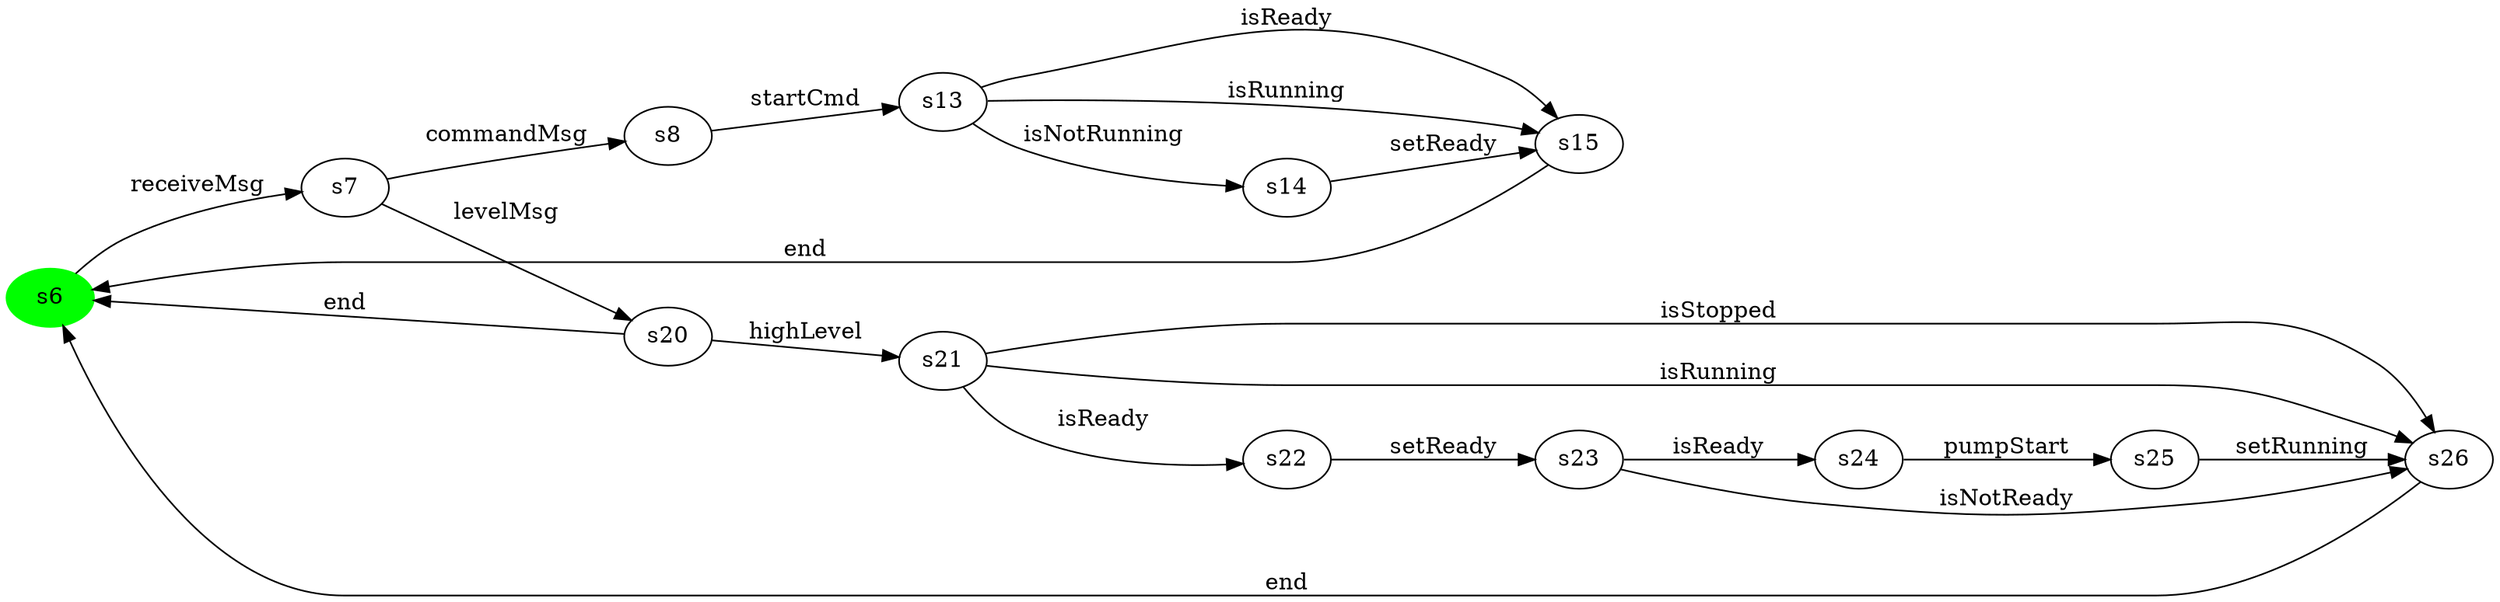 digraph G {
rankdir=LR;
state0[ label = "s6", style=filled, color=green ];
state0 -> state1 [ label=" receiveMsg " ];
state1 [ label = "s7" ];
state1 -> state2 [ label=" commandMsg " ];
state1 -> state3 [ label=" levelMsg " ];
state2 [ label = "s8" ];
state2 -> state4 [ label=" startCmd " ];
state3 [ label = "s20" ];
state3 -> state0 [ label=" end " ];
state3 -> state5 [ label=" highLevel " ];
state6 [ label = "s22" ];
state6 -> state7 [ label=" setReady " ];
state5 [ label = "s21" ];
state5 -> state6 [ label=" isReady " ];
state5 -> state8 [ label=" isStopped " ];
state5 -> state8 [ label=" isRunning " ];
state4 [ label = "s13" ];
state4 -> state9 [ label=" isNotRunning " ];
state4 -> state10 [ label=" isReady " ];
state4 -> state10 [ label=" isRunning " ];
state11 [ label = "s24" ];
state11 -> state12 [ label=" pumpStart " ];
state7 [ label = "s23" ];
state7 -> state11 [ label=" isReady " ];
state7 -> state8 [ label=" isNotReady " ];
state10 [ label = "s15" ];
state10 -> state0 [ label=" end " ];
state8 [ label = "s26" ];
state8 -> state0 [ label=" end " ];
state9 [ label = "s14" ];
state9 -> state10 [ label=" setReady " ];
state12 [ label = "s25" ];
state12 -> state8 [ label=" setRunning " ];
}
